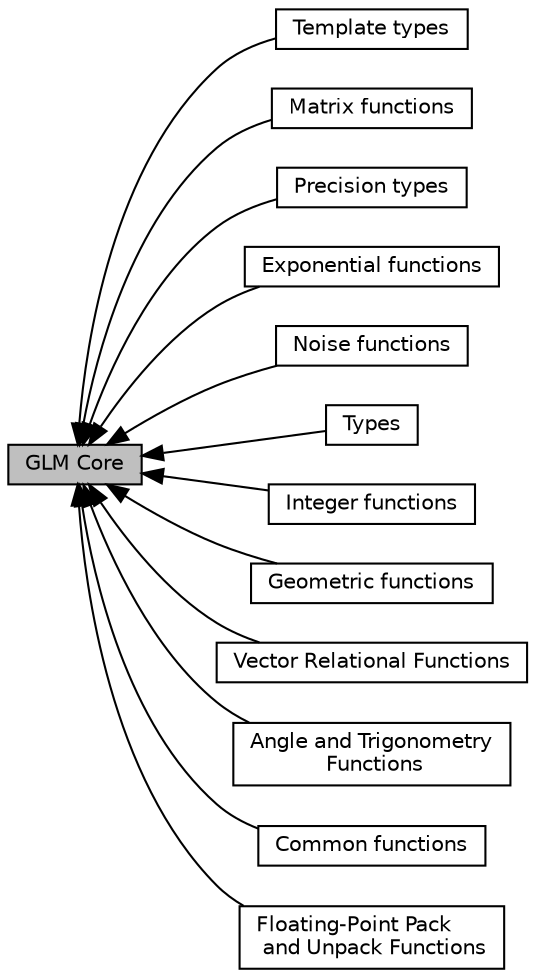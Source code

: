 digraph "GLM Core"
{
  edge [fontname="Helvetica",fontsize="10",labelfontname="Helvetica",labelfontsize="10"];
  node [fontname="Helvetica",fontsize="10",shape=record];
  rankdir=LR;
  Node12 [label="Template types",height=0.2,width=0.4,color="black", fillcolor="white", style="filled",URL="$group__core__template.html",tooltip="The generic template types used as the basis for the core types. "];
  Node5 [label="Matrix functions",height=0.2,width=0.4,color="black", fillcolor="white", style="filled",URL="$group__core__func__matrix.html"];
  Node11 [label="Precision types",height=0.2,width=0.4,color="black", fillcolor="white", style="filled",URL="$group__core__precision.html",tooltip="Non-GLSL types that are used to define precision-based types. "];
  Node2 [label="Exponential functions",height=0.2,width=0.4,color="black", fillcolor="white", style="filled",URL="$group__core__func__exponential.html"];
  Node6 [label="Noise functions",height=0.2,width=0.4,color="black", fillcolor="white", style="filled",URL="$group__core__func__noise.html"];
  Node10 [label="Types",height=0.2,width=0.4,color="black", fillcolor="white", style="filled",URL="$group__core__types.html",tooltip="The standard types defined by the specification. "];
  Node4 [label="Integer functions",height=0.2,width=0.4,color="black", fillcolor="white", style="filled",URL="$group__core__func__integer.html"];
  Node3 [label="Geometric functions",height=0.2,width=0.4,color="black", fillcolor="white", style="filled",URL="$group__core__func__geometric.html"];
  Node9 [label="Vector Relational Functions",height=0.2,width=0.4,color="black", fillcolor="white", style="filled",URL="$group__core__func__vector__relational.html"];
  Node8 [label="Angle and Trigonometry\l Functions",height=0.2,width=0.4,color="black", fillcolor="white", style="filled",URL="$group__core__func__trigonometric.html"];
  Node1 [label="Common functions",height=0.2,width=0.4,color="black", fillcolor="white", style="filled",URL="$group__core__func__common.html"];
  Node7 [label="Floating-Point Pack\l and Unpack Functions",height=0.2,width=0.4,color="black", fillcolor="white", style="filled",URL="$group__core__func__packing.html"];
  Node0 [label="GLM Core",height=0.2,width=0.4,color="black", fillcolor="grey75", style="filled", fontcolor="black"];
  Node0->Node1 [shape=plaintext, dir="back", style="solid"];
  Node0->Node2 [shape=plaintext, dir="back", style="solid"];
  Node0->Node3 [shape=plaintext, dir="back", style="solid"];
  Node0->Node4 [shape=plaintext, dir="back", style="solid"];
  Node0->Node5 [shape=plaintext, dir="back", style="solid"];
  Node0->Node6 [shape=plaintext, dir="back", style="solid"];
  Node0->Node7 [shape=plaintext, dir="back", style="solid"];
  Node0->Node8 [shape=plaintext, dir="back", style="solid"];
  Node0->Node9 [shape=plaintext, dir="back", style="solid"];
  Node0->Node10 [shape=plaintext, dir="back", style="solid"];
  Node0->Node11 [shape=plaintext, dir="back", style="solid"];
  Node0->Node12 [shape=plaintext, dir="back", style="solid"];
}
